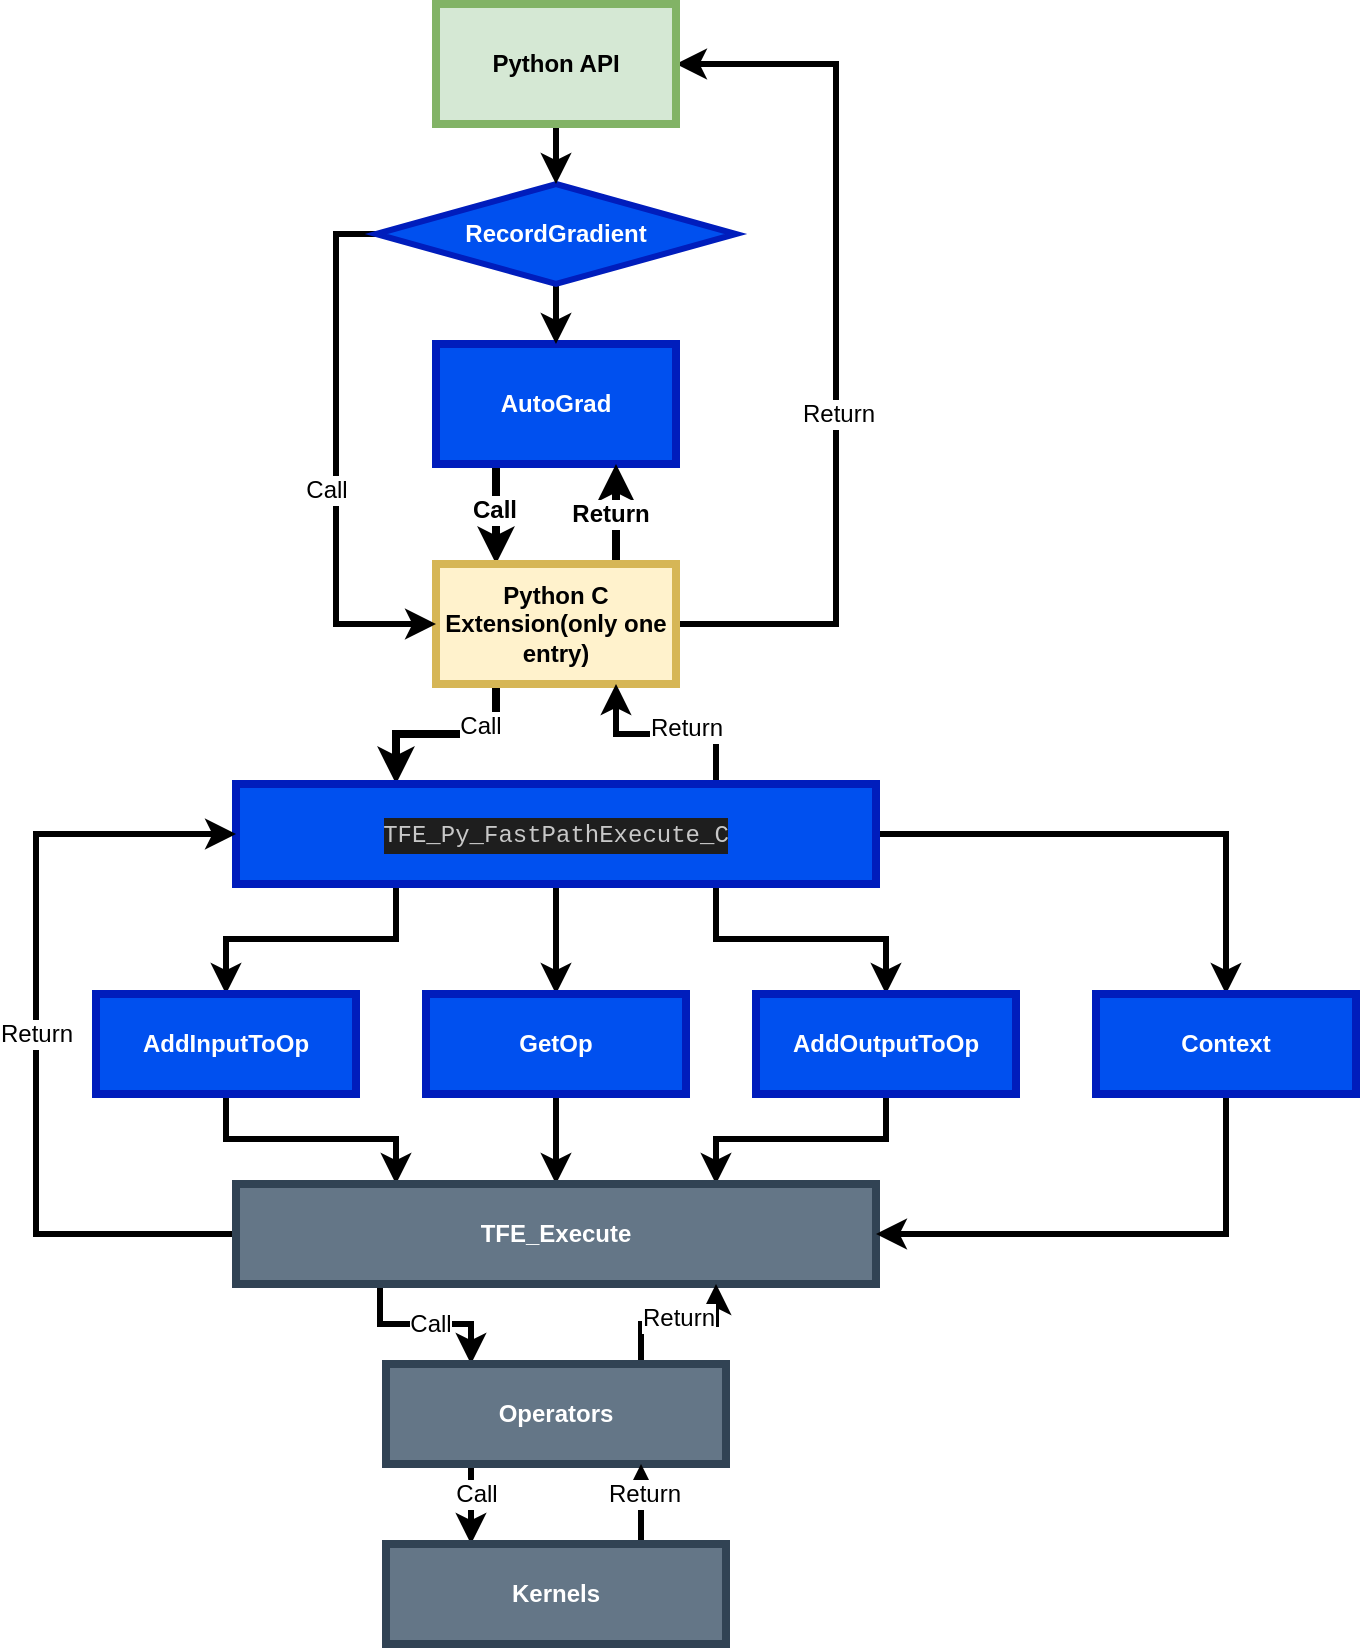<mxfile version="16.4.5" type="github">
  <diagram id="hgZ5ulrlmlE3HXC-H_6G" name="Page-1">
    <mxGraphModel dx="2066" dy="1869" grid="1" gridSize="10" guides="1" tooltips="1" connect="1" arrows="1" fold="1" page="1" pageScale="1" pageWidth="850" pageHeight="1100" math="0" shadow="0">
      <root>
        <mxCell id="0" />
        <mxCell id="1" parent="0" />
        <mxCell id="nfoQABzIxrbjPQtmmr7d-1" style="edgeStyle=orthogonalEdgeStyle;rounded=0;orthogonalLoop=1;jettySize=auto;html=1;exitX=0.25;exitY=1;exitDx=0;exitDy=0;entryX=0.25;entryY=0;entryDx=0;entryDy=0;fontSize=12;fontStyle=1;strokeWidth=4;" edge="1" parent="1" source="nfoQABzIxrbjPQtmmr7d-3" target="nfoQABzIxrbjPQtmmr7d-10">
          <mxGeometry relative="1" as="geometry" />
        </mxCell>
        <mxCell id="nfoQABzIxrbjPQtmmr7d-2" value="Call" style="edgeLabel;html=1;align=center;verticalAlign=middle;resizable=0;points=[];fontSize=12;fontStyle=1" vertex="1" connectable="0" parent="nfoQABzIxrbjPQtmmr7d-1">
          <mxGeometry x="-0.08" y="-1" relative="1" as="geometry">
            <mxPoint as="offset" />
          </mxGeometry>
        </mxCell>
        <mxCell id="nfoQABzIxrbjPQtmmr7d-3" value="AutoGrad" style="rounded=0;whiteSpace=wrap;html=1;fontSize=12;fontStyle=1;strokeWidth=4;fillColor=#0050ef;strokeColor=#001DBC;fontColor=#ffffff;" vertex="1" parent="1">
          <mxGeometry x="1060" y="90" width="120" height="60" as="geometry" />
        </mxCell>
        <mxCell id="nfoQABzIxrbjPQtmmr7d-4" style="edgeStyle=orthogonalEdgeStyle;rounded=0;orthogonalLoop=1;jettySize=auto;html=1;exitX=0.25;exitY=1;exitDx=0;exitDy=0;fontSize=12;fontStyle=1;strokeWidth=4;entryX=0.25;entryY=0;entryDx=0;entryDy=0;" edge="1" parent="1" source="nfoQABzIxrbjPQtmmr7d-10" target="nfoQABzIxrbjPQtmmr7d-17">
          <mxGeometry relative="1" as="geometry" />
        </mxCell>
        <mxCell id="nfoQABzIxrbjPQtmmr7d-5" value="Call" style="edgeLabel;html=1;align=center;verticalAlign=middle;resizable=0;points=[];fontSize=12;" vertex="1" connectable="0" parent="nfoQABzIxrbjPQtmmr7d-4">
          <mxGeometry x="-0.34" y="-4" relative="1" as="geometry">
            <mxPoint as="offset" />
          </mxGeometry>
        </mxCell>
        <mxCell id="nfoQABzIxrbjPQtmmr7d-6" style="edgeStyle=orthogonalEdgeStyle;rounded=0;orthogonalLoop=1;jettySize=auto;html=1;exitX=0.75;exitY=0;exitDx=0;exitDy=0;entryX=0.75;entryY=1;entryDx=0;entryDy=0;fontSize=12;fontStyle=1;strokeWidth=4;" edge="1" parent="1" source="nfoQABzIxrbjPQtmmr7d-10" target="nfoQABzIxrbjPQtmmr7d-3">
          <mxGeometry relative="1" as="geometry" />
        </mxCell>
        <mxCell id="nfoQABzIxrbjPQtmmr7d-7" value="Return" style="edgeLabel;html=1;align=center;verticalAlign=middle;resizable=0;points=[];fontSize=12;fontStyle=1" vertex="1" connectable="0" parent="nfoQABzIxrbjPQtmmr7d-6">
          <mxGeometry y="3" relative="1" as="geometry">
            <mxPoint as="offset" />
          </mxGeometry>
        </mxCell>
        <mxCell id="nfoQABzIxrbjPQtmmr7d-8" style="edgeStyle=orthogonalEdgeStyle;rounded=0;orthogonalLoop=1;jettySize=auto;html=1;exitX=1;exitY=0.5;exitDx=0;exitDy=0;entryX=1;entryY=0.5;entryDx=0;entryDy=0;fontSize=12;strokeWidth=3;" edge="1" parent="1" source="nfoQABzIxrbjPQtmmr7d-10" target="nfoQABzIxrbjPQtmmr7d-25">
          <mxGeometry relative="1" as="geometry">
            <Array as="points">
              <mxPoint x="1260" y="230" />
              <mxPoint x="1260" y="-50" />
            </Array>
          </mxGeometry>
        </mxCell>
        <mxCell id="nfoQABzIxrbjPQtmmr7d-9" value="Return" style="edgeLabel;html=1;align=center;verticalAlign=middle;resizable=0;points=[];fontSize=12;" vertex="1" connectable="0" parent="nfoQABzIxrbjPQtmmr7d-8">
          <mxGeometry x="-0.159" y="-1" relative="1" as="geometry">
            <mxPoint as="offset" />
          </mxGeometry>
        </mxCell>
        <mxCell id="nfoQABzIxrbjPQtmmr7d-10" value="Python C Extension(only one entry)" style="rounded=0;whiteSpace=wrap;html=1;fontSize=12;fontStyle=1;strokeWidth=4;fillColor=#fff2cc;strokeColor=#d6b656;" vertex="1" parent="1">
          <mxGeometry x="1060" y="200" width="120" height="60" as="geometry" />
        </mxCell>
        <mxCell id="nfoQABzIxrbjPQtmmr7d-11" style="edgeStyle=orthogonalEdgeStyle;rounded=0;orthogonalLoop=1;jettySize=auto;html=1;exitX=0.25;exitY=1;exitDx=0;exitDy=0;entryX=0.5;entryY=0;entryDx=0;entryDy=0;fontSize=12;strokeWidth=3;" edge="1" parent="1" source="nfoQABzIxrbjPQtmmr7d-17" target="nfoQABzIxrbjPQtmmr7d-23">
          <mxGeometry relative="1" as="geometry" />
        </mxCell>
        <mxCell id="nfoQABzIxrbjPQtmmr7d-12" style="edgeStyle=orthogonalEdgeStyle;rounded=0;orthogonalLoop=1;jettySize=auto;html=1;exitX=0.75;exitY=1;exitDx=0;exitDy=0;entryX=0.5;entryY=0;entryDx=0;entryDy=0;fontSize=12;strokeWidth=3;" edge="1" parent="1" source="nfoQABzIxrbjPQtmmr7d-17" target="nfoQABzIxrbjPQtmmr7d-27">
          <mxGeometry relative="1" as="geometry" />
        </mxCell>
        <mxCell id="nfoQABzIxrbjPQtmmr7d-13" style="edgeStyle=orthogonalEdgeStyle;rounded=0;orthogonalLoop=1;jettySize=auto;html=1;exitX=0.5;exitY=1;exitDx=0;exitDy=0;entryX=0.5;entryY=0;entryDx=0;entryDy=0;fontSize=12;strokeWidth=3;" edge="1" parent="1" source="nfoQABzIxrbjPQtmmr7d-17" target="nfoQABzIxrbjPQtmmr7d-29">
          <mxGeometry relative="1" as="geometry" />
        </mxCell>
        <mxCell id="nfoQABzIxrbjPQtmmr7d-14" style="edgeStyle=orthogonalEdgeStyle;rounded=0;orthogonalLoop=1;jettySize=auto;html=1;exitX=1;exitY=0.5;exitDx=0;exitDy=0;entryX=0.5;entryY=0;entryDx=0;entryDy=0;fontSize=12;strokeWidth=3;" edge="1" parent="1" source="nfoQABzIxrbjPQtmmr7d-17" target="nfoQABzIxrbjPQtmmr7d-35">
          <mxGeometry relative="1" as="geometry" />
        </mxCell>
        <mxCell id="nfoQABzIxrbjPQtmmr7d-15" style="edgeStyle=orthogonalEdgeStyle;rounded=0;orthogonalLoop=1;jettySize=auto;html=1;exitX=0.75;exitY=0;exitDx=0;exitDy=0;entryX=0.75;entryY=1;entryDx=0;entryDy=0;fontSize=12;strokeWidth=3;" edge="1" parent="1" source="nfoQABzIxrbjPQtmmr7d-17" target="nfoQABzIxrbjPQtmmr7d-10">
          <mxGeometry relative="1" as="geometry" />
        </mxCell>
        <mxCell id="nfoQABzIxrbjPQtmmr7d-16" value="Return" style="edgeLabel;html=1;align=center;verticalAlign=middle;resizable=0;points=[];fontSize=12;" vertex="1" connectable="0" parent="nfoQABzIxrbjPQtmmr7d-15">
          <mxGeometry x="-0.2" y="-3" relative="1" as="geometry">
            <mxPoint as="offset" />
          </mxGeometry>
        </mxCell>
        <mxCell id="nfoQABzIxrbjPQtmmr7d-17" value="&lt;div style=&quot;color: rgb(212 , 212 , 212) ; background-color: rgb(30 , 30 , 30) ; font-family: &amp;#34;menlo&amp;#34; , &amp;#34;monaco&amp;#34; , &amp;#34;courier new&amp;#34; , monospace ; font-weight: normal ; line-height: 18px&quot;&gt;&lt;span style=&quot;color: #c8c8c8&quot;&gt;TFE_Py_FastPathExecute_C&lt;/span&gt;&lt;/div&gt;" style="rounded=0;whiteSpace=wrap;html=1;fontSize=12;fontStyle=1;strokeWidth=4;fillColor=#0050ef;fontColor=#ffffff;strokeColor=#001DBC;" vertex="1" parent="1">
          <mxGeometry x="960" y="310" width="320" height="50" as="geometry" />
        </mxCell>
        <mxCell id="nfoQABzIxrbjPQtmmr7d-18" style="edgeStyle=orthogonalEdgeStyle;rounded=0;orthogonalLoop=1;jettySize=auto;html=1;exitX=0.5;exitY=1;exitDx=0;exitDy=0;entryX=0.5;entryY=0;entryDx=0;entryDy=0;fontSize=12;strokeWidth=3;" edge="1" parent="1" source="nfoQABzIxrbjPQtmmr7d-21" target="nfoQABzIxrbjPQtmmr7d-3">
          <mxGeometry relative="1" as="geometry" />
        </mxCell>
        <mxCell id="nfoQABzIxrbjPQtmmr7d-19" style="edgeStyle=orthogonalEdgeStyle;rounded=0;orthogonalLoop=1;jettySize=auto;html=1;exitX=0;exitY=0.5;exitDx=0;exitDy=0;entryX=0;entryY=0.5;entryDx=0;entryDy=0;fontSize=12;strokeWidth=3;" edge="1" parent="1" source="nfoQABzIxrbjPQtmmr7d-21" target="nfoQABzIxrbjPQtmmr7d-10">
          <mxGeometry relative="1" as="geometry" />
        </mxCell>
        <mxCell id="nfoQABzIxrbjPQtmmr7d-20" value="Call" style="edgeLabel;html=1;align=center;verticalAlign=middle;resizable=0;points=[];fontSize=12;" vertex="1" connectable="0" parent="nfoQABzIxrbjPQtmmr7d-19">
          <mxGeometry x="0.117" y="-5" relative="1" as="geometry">
            <mxPoint as="offset" />
          </mxGeometry>
        </mxCell>
        <mxCell id="nfoQABzIxrbjPQtmmr7d-21" value="RecordGradient" style="rhombus;whiteSpace=wrap;html=1;fontSize=12;fontStyle=1;strokeWidth=3;fillColor=#0050ef;fontColor=#ffffff;strokeColor=#001DBC;" vertex="1" parent="1">
          <mxGeometry x="1030" y="10" width="180" height="50" as="geometry" />
        </mxCell>
        <mxCell id="nfoQABzIxrbjPQtmmr7d-22" style="edgeStyle=orthogonalEdgeStyle;rounded=0;orthogonalLoop=1;jettySize=auto;html=1;exitX=0.5;exitY=1;exitDx=0;exitDy=0;entryX=0.25;entryY=0;entryDx=0;entryDy=0;fontSize=12;strokeWidth=3;" edge="1" parent="1" source="nfoQABzIxrbjPQtmmr7d-23" target="nfoQABzIxrbjPQtmmr7d-33">
          <mxGeometry relative="1" as="geometry" />
        </mxCell>
        <mxCell id="nfoQABzIxrbjPQtmmr7d-23" value="AddInputToOp" style="rounded=0;whiteSpace=wrap;html=1;fontSize=12;fontStyle=1;strokeWidth=4;fillColor=#0050ef;fontColor=#ffffff;strokeColor=#001DBC;" vertex="1" parent="1">
          <mxGeometry x="890" y="415" width="130" height="50" as="geometry" />
        </mxCell>
        <mxCell id="nfoQABzIxrbjPQtmmr7d-24" style="edgeStyle=orthogonalEdgeStyle;rounded=0;orthogonalLoop=1;jettySize=auto;html=1;exitX=0.5;exitY=1;exitDx=0;exitDy=0;entryX=0.5;entryY=0;entryDx=0;entryDy=0;fontSize=12;strokeWidth=3;" edge="1" parent="1" source="nfoQABzIxrbjPQtmmr7d-25" target="nfoQABzIxrbjPQtmmr7d-21">
          <mxGeometry relative="1" as="geometry" />
        </mxCell>
        <mxCell id="nfoQABzIxrbjPQtmmr7d-25" value="Python API" style="rounded=0;whiteSpace=wrap;html=1;fontSize=12;fontStyle=1;strokeWidth=4;fillColor=#d5e8d4;strokeColor=#82b366;" vertex="1" parent="1">
          <mxGeometry x="1060" y="-80" width="120" height="60" as="geometry" />
        </mxCell>
        <mxCell id="nfoQABzIxrbjPQtmmr7d-26" style="edgeStyle=orthogonalEdgeStyle;rounded=0;orthogonalLoop=1;jettySize=auto;html=1;exitX=0.5;exitY=1;exitDx=0;exitDy=0;entryX=0.75;entryY=0;entryDx=0;entryDy=0;fontSize=12;strokeWidth=3;" edge="1" parent="1" source="nfoQABzIxrbjPQtmmr7d-27" target="nfoQABzIxrbjPQtmmr7d-33">
          <mxGeometry relative="1" as="geometry" />
        </mxCell>
        <mxCell id="nfoQABzIxrbjPQtmmr7d-27" value="AddOutputToOp" style="rounded=0;whiteSpace=wrap;html=1;fontSize=12;fontStyle=1;strokeWidth=4;fillColor=#0050ef;fontColor=#ffffff;strokeColor=#001DBC;" vertex="1" parent="1">
          <mxGeometry x="1220" y="415" width="130" height="50" as="geometry" />
        </mxCell>
        <mxCell id="nfoQABzIxrbjPQtmmr7d-28" style="edgeStyle=orthogonalEdgeStyle;rounded=0;orthogonalLoop=1;jettySize=auto;html=1;exitX=0.5;exitY=1;exitDx=0;exitDy=0;fontSize=12;strokeWidth=3;" edge="1" parent="1" source="nfoQABzIxrbjPQtmmr7d-29" target="nfoQABzIxrbjPQtmmr7d-33">
          <mxGeometry relative="1" as="geometry" />
        </mxCell>
        <mxCell id="nfoQABzIxrbjPQtmmr7d-29" value="GetOp" style="rounded=0;whiteSpace=wrap;html=1;fontSize=12;fontStyle=1;strokeWidth=4;fillColor=#0050ef;fontColor=#ffffff;strokeColor=#001DBC;" vertex="1" parent="1">
          <mxGeometry x="1055" y="415" width="130" height="50" as="geometry" />
        </mxCell>
        <mxCell id="nfoQABzIxrbjPQtmmr7d-30" style="edgeStyle=orthogonalEdgeStyle;rounded=0;orthogonalLoop=1;jettySize=auto;html=1;exitX=0.225;exitY=0.98;exitDx=0;exitDy=0;entryX=0.25;entryY=0;entryDx=0;entryDy=0;fontSize=12;strokeWidth=3;exitPerimeter=0;" edge="1" parent="1" source="nfoQABzIxrbjPQtmmr7d-33" target="nfoQABzIxrbjPQtmmr7d-40">
          <mxGeometry relative="1" as="geometry" />
        </mxCell>
        <mxCell id="nfoQABzIxrbjPQtmmr7d-31" value="Call" style="edgeLabel;html=1;align=center;verticalAlign=middle;resizable=0;points=[];fontSize=12;" vertex="1" connectable="0" parent="nfoQABzIxrbjPQtmmr7d-30">
          <mxGeometry x="0.064" relative="1" as="geometry">
            <mxPoint as="offset" />
          </mxGeometry>
        </mxCell>
        <mxCell id="nfoQABzIxrbjPQtmmr7d-32" value="Return" style="edgeStyle=orthogonalEdgeStyle;rounded=0;orthogonalLoop=1;jettySize=auto;html=1;exitX=0;exitY=0.5;exitDx=0;exitDy=0;entryX=0;entryY=0.5;entryDx=0;entryDy=0;fontSize=12;strokeWidth=3;" edge="1" parent="1" source="nfoQABzIxrbjPQtmmr7d-33" target="nfoQABzIxrbjPQtmmr7d-17">
          <mxGeometry relative="1" as="geometry">
            <Array as="points">
              <mxPoint x="860" y="535" />
              <mxPoint x="860" y="335" />
            </Array>
          </mxGeometry>
        </mxCell>
        <mxCell id="nfoQABzIxrbjPQtmmr7d-33" value="TFE_Execute" style="rounded=0;whiteSpace=wrap;html=1;fontSize=12;fontStyle=1;strokeWidth=4;fillColor=#647687;fontColor=#ffffff;strokeColor=#314354;" vertex="1" parent="1">
          <mxGeometry x="960" y="510" width="320" height="50" as="geometry" />
        </mxCell>
        <mxCell id="nfoQABzIxrbjPQtmmr7d-34" style="edgeStyle=orthogonalEdgeStyle;rounded=0;orthogonalLoop=1;jettySize=auto;html=1;exitX=0.5;exitY=1;exitDx=0;exitDy=0;entryX=1;entryY=0.5;entryDx=0;entryDy=0;fontSize=12;strokeWidth=3;" edge="1" parent="1" source="nfoQABzIxrbjPQtmmr7d-35" target="nfoQABzIxrbjPQtmmr7d-33">
          <mxGeometry relative="1" as="geometry" />
        </mxCell>
        <mxCell id="nfoQABzIxrbjPQtmmr7d-35" value="Context" style="rounded=0;whiteSpace=wrap;html=1;fontSize=12;fontStyle=1;strokeWidth=4;fillColor=#0050ef;fontColor=#ffffff;strokeColor=#001DBC;" vertex="1" parent="1">
          <mxGeometry x="1390" y="415" width="130" height="50" as="geometry" />
        </mxCell>
        <mxCell id="nfoQABzIxrbjPQtmmr7d-36" style="edgeStyle=orthogonalEdgeStyle;rounded=0;orthogonalLoop=1;jettySize=auto;html=1;exitX=0.25;exitY=1;exitDx=0;exitDy=0;entryX=0.25;entryY=0;entryDx=0;entryDy=0;fontSize=12;strokeWidth=3;" edge="1" parent="1" source="nfoQABzIxrbjPQtmmr7d-40" target="nfoQABzIxrbjPQtmmr7d-43">
          <mxGeometry relative="1" as="geometry" />
        </mxCell>
        <mxCell id="nfoQABzIxrbjPQtmmr7d-37" value="Call" style="edgeLabel;html=1;align=center;verticalAlign=middle;resizable=0;points=[];fontSize=12;" vertex="1" connectable="0" parent="nfoQABzIxrbjPQtmmr7d-36">
          <mxGeometry x="-0.25" y="2" relative="1" as="geometry">
            <mxPoint as="offset" />
          </mxGeometry>
        </mxCell>
        <mxCell id="nfoQABzIxrbjPQtmmr7d-38" style="edgeStyle=orthogonalEdgeStyle;rounded=0;orthogonalLoop=1;jettySize=auto;html=1;exitX=0.75;exitY=0;exitDx=0;exitDy=0;entryX=0.75;entryY=1;entryDx=0;entryDy=0;fontSize=12;strokeWidth=3;" edge="1" parent="1" source="nfoQABzIxrbjPQtmmr7d-40" target="nfoQABzIxrbjPQtmmr7d-33">
          <mxGeometry relative="1" as="geometry" />
        </mxCell>
        <mxCell id="nfoQABzIxrbjPQtmmr7d-39" value="Return" style="edgeLabel;html=1;align=center;verticalAlign=middle;resizable=0;points=[];fontSize=12;" vertex="1" connectable="0" parent="nfoQABzIxrbjPQtmmr7d-38">
          <mxGeometry x="-0.032" y="3" relative="1" as="geometry">
            <mxPoint x="1" as="offset" />
          </mxGeometry>
        </mxCell>
        <mxCell id="nfoQABzIxrbjPQtmmr7d-40" value="Operators" style="rounded=0;whiteSpace=wrap;html=1;fontSize=12;fontStyle=1;strokeWidth=4;fillColor=#647687;fontColor=#ffffff;strokeColor=#314354;" vertex="1" parent="1">
          <mxGeometry x="1035" y="600" width="170" height="50" as="geometry" />
        </mxCell>
        <mxCell id="nfoQABzIxrbjPQtmmr7d-41" style="edgeStyle=orthogonalEdgeStyle;rounded=0;orthogonalLoop=1;jettySize=auto;html=1;exitX=0.75;exitY=0;exitDx=0;exitDy=0;entryX=0.75;entryY=1;entryDx=0;entryDy=0;fontSize=12;strokeWidth=3;" edge="1" parent="1" source="nfoQABzIxrbjPQtmmr7d-43" target="nfoQABzIxrbjPQtmmr7d-40">
          <mxGeometry relative="1" as="geometry" />
        </mxCell>
        <mxCell id="nfoQABzIxrbjPQtmmr7d-42" value="Return" style="edgeLabel;html=1;align=center;verticalAlign=middle;resizable=0;points=[];fontSize=12;" vertex="1" connectable="0" parent="nfoQABzIxrbjPQtmmr7d-41">
          <mxGeometry x="0.25" relative="1" as="geometry">
            <mxPoint x="1" as="offset" />
          </mxGeometry>
        </mxCell>
        <mxCell id="nfoQABzIxrbjPQtmmr7d-43" value="Kernels" style="rounded=0;whiteSpace=wrap;html=1;fontSize=12;fontStyle=1;strokeWidth=4;fillColor=#647687;fontColor=#ffffff;strokeColor=#314354;" vertex="1" parent="1">
          <mxGeometry x="1035" y="690" width="170" height="50" as="geometry" />
        </mxCell>
      </root>
    </mxGraphModel>
  </diagram>
</mxfile>
